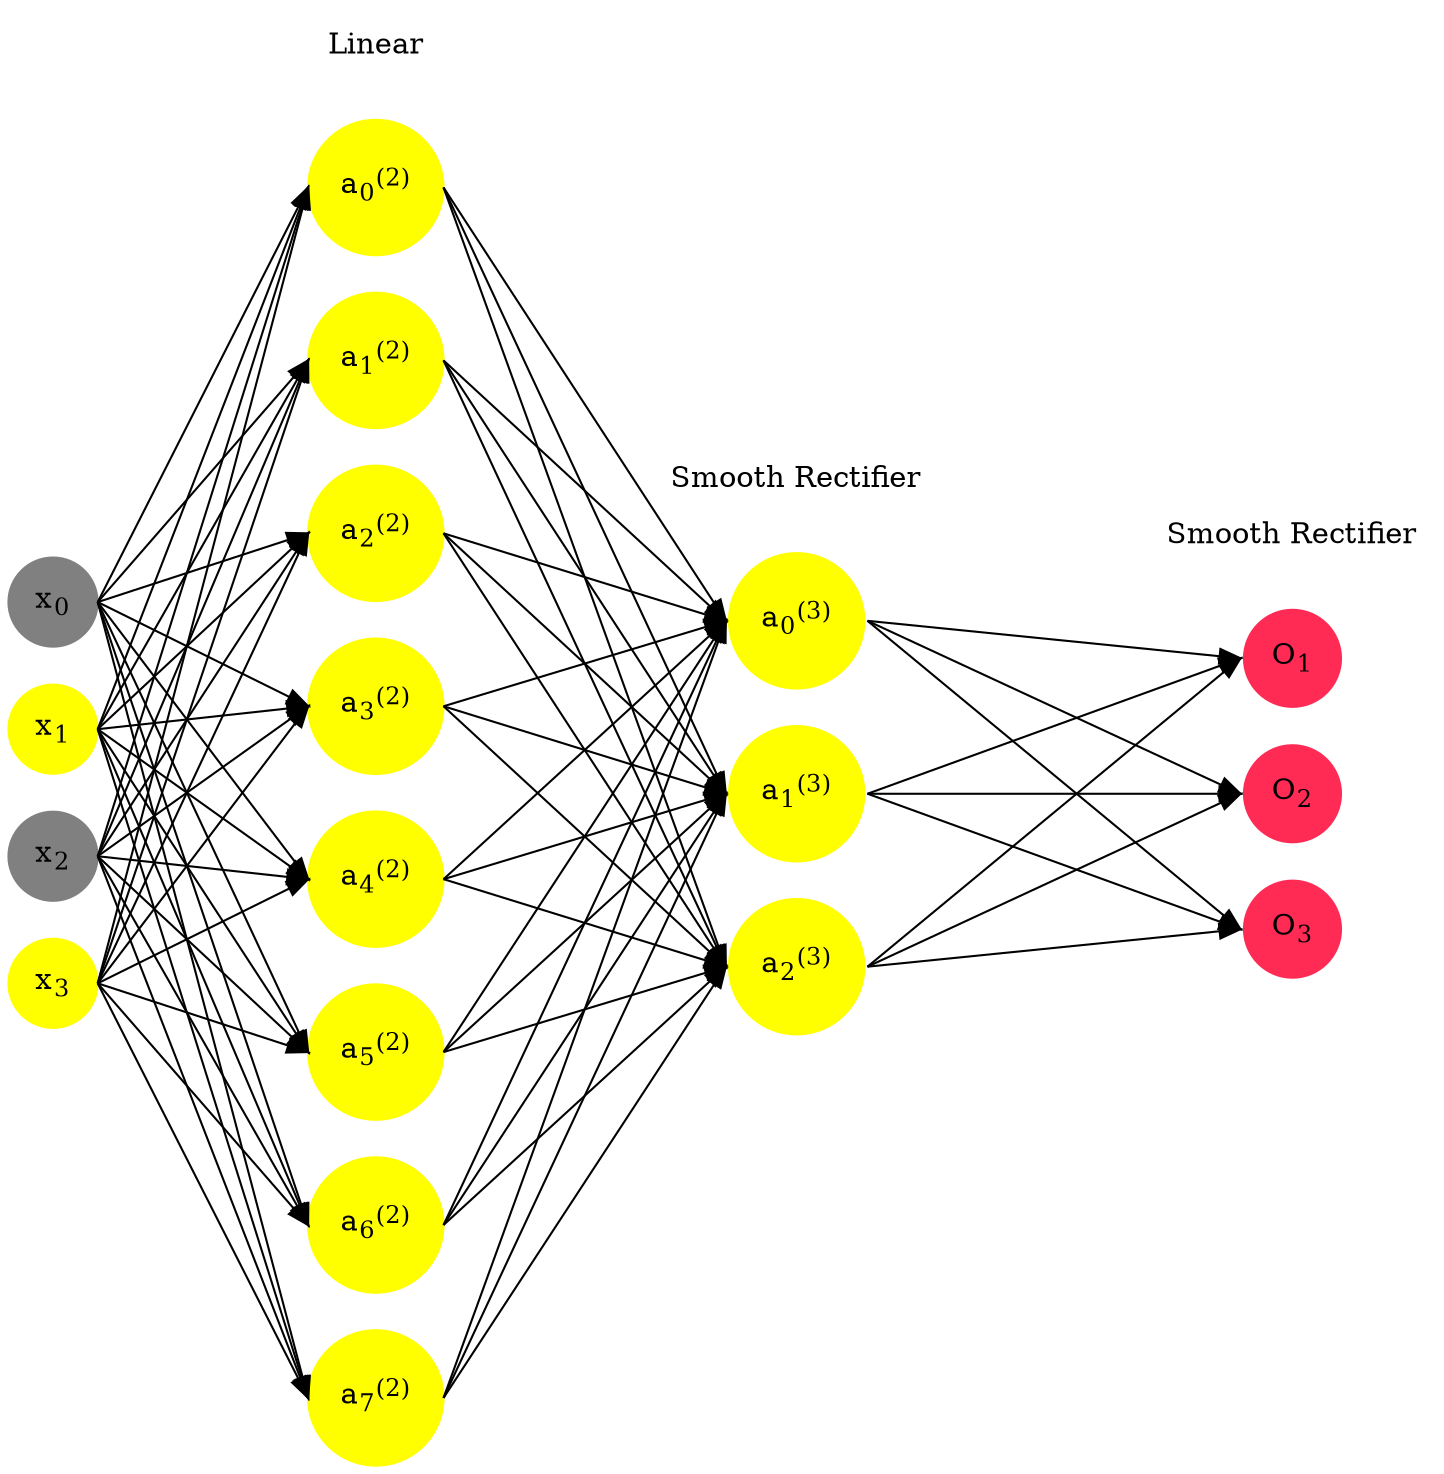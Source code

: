 digraph G {
	rankdir = LR;
	splines=false;
	edge[style=invis];
	ranksep= 1.4;
	{
	node [shape=circle, color="0.1667, 0.0, 0.5", style=filled, fillcolor="0.1667, 0.0, 0.5"];
	x0 [label=<x<sub>0</sub>>];
	}
	{
	node [shape=circle, color="0.1667, 1.0, 1.0", style=filled, fillcolor="0.1667, 1.0, 1.0"];
	x1 [label=<x<sub>1</sub>>];
	}
	{
	node [shape=circle, color="0.1667, 0.0, 0.5", style=filled, fillcolor="0.1667, 0.0, 0.5"];
	x2 [label=<x<sub>2</sub>>];
	}
	{
	node [shape=circle, color="0.1667, 1.0, 1.0", style=filled, fillcolor="0.1667, 1.0, 1.0"];
	x3 [label=<x<sub>3</sub>>];
	}
	{
	node [shape=circle, color="0.1667, nan, nan", style=filled, fillcolor="0.1667, nan, nan"];
	a02 [label=<a<sub>0</sub><sup>(2)</sup>>];
	}
	{
	node [shape=circle, color="0.1667, nan, nan", style=filled, fillcolor="0.1667, nan, nan"];
	a12 [label=<a<sub>1</sub><sup>(2)</sup>>];
	}
	{
	node [shape=circle, color="0.1667, nan, nan", style=filled, fillcolor="0.1667, nan, nan"];
	a22 [label=<a<sub>2</sub><sup>(2)</sup>>];
	}
	{
	node [shape=circle, color="0.1667, nan, nan", style=filled, fillcolor="0.1667, nan, nan"];
	a32 [label=<a<sub>3</sub><sup>(2)</sup>>];
	}
	{
	node [shape=circle, color="0.1667, nan, nan", style=filled, fillcolor="0.1667, nan, nan"];
	a42 [label=<a<sub>4</sub><sup>(2)</sup>>];
	}
	{
	node [shape=circle, color="0.1667, nan, nan", style=filled, fillcolor="0.1667, nan, nan"];
	a52 [label=<a<sub>5</sub><sup>(2)</sup>>];
	}
	{
	node [shape=circle, color="0.1667, nan, nan", style=filled, fillcolor="0.1667, nan, nan"];
	a62 [label=<a<sub>6</sub><sup>(2)</sup>>];
	}
	{
	node [shape=circle, color="0.1667, nan, nan", style=filled, fillcolor="0.1667, nan, nan"];
	a72 [label=<a<sub>7</sub><sup>(2)</sup>>];
	}
	{
	node [shape=circle, color="0.1667, nan, nan", style=filled, fillcolor="0.1667, nan, nan"];
	a03 [label=<a<sub>0</sub><sup>(3)</sup>>];
	}
	{
	node [shape=circle, color="0.1667, nan, nan", style=filled, fillcolor="0.1667, nan, nan"];
	a13 [label=<a<sub>1</sub><sup>(3)</sup>>];
	}
	{
	node [shape=circle, color="0.1667, nan, nan", style=filled, fillcolor="0.1667, nan, nan"];
	a23 [label=<a<sub>2</sub><sup>(3)</sup>>];
	}
	{
	node [shape=circle, color="0.9667, 0.83, 1.0", style=filled, fillcolor="0.9667, 0.83, 1.0"];
	O1 [label=<O<sub>1</sub>>];
	}
	{
	node [shape=circle, color="0.9667, 0.83, 1.0", style=filled, fillcolor="0.9667, 0.83, 1.0"];
	O2 [label=<O<sub>2</sub>>];
	}
	{
	node [shape=circle, color="0.9667, 0.83, 1.0", style=filled, fillcolor="0.9667, 0.83, 1.0"];
	O3 [label=<O<sub>3</sub>>];
	}
	{
	rank=same;
	x0->x1->x2->x3;
	}
	{
	rank=same;
	a02->a12->a22->a32->a42->a52->a62->a72;
	}
	{
	rank=same;
	a03->a13->a23;
	}
	{
	rank=same;
	O1->O2->O3;
	}
	l1 [shape=plaintext,label="Linear"];
	l1->a02;
	{rank=same; l1;a02};
	l2 [shape=plaintext,label="Smooth Rectifier"];
	l2->a03;
	{rank=same; l2;a03};
	l3 [shape=plaintext,label="Smooth Rectifier"];
	l3->O1;
	{rank=same; l3;O1};
edge[style=solid, tailport=e, headport=w];
	{x0;x1;x2;x3} -> {a02;a12;a22;a32;a42;a52;a62;a72};
	{a02;a12;a22;a32;a42;a52;a62;a72} -> {a03;a13;a23};
	{a03;a13;a23} -> {O1,O2,O3};
}